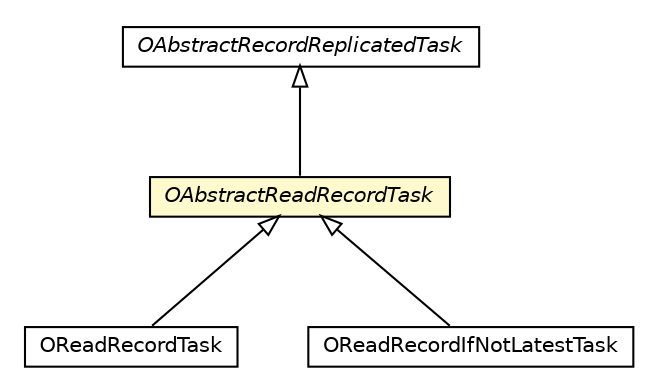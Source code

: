 #!/usr/local/bin/dot
#
# Class diagram 
# Generated by UMLGraph version R5_6-24-gf6e263 (http://www.umlgraph.org/)
#

digraph G {
	edge [fontname="Helvetica",fontsize=10,labelfontname="Helvetica",labelfontsize=10];
	node [fontname="Helvetica",fontsize=10,shape=plaintext];
	nodesep=0.25;
	ranksep=0.5;
	// com.orientechnologies.orient.server.distributed.task.OAbstractRecordReplicatedTask
	c552409 [label=<<table title="com.orientechnologies.orient.server.distributed.task.OAbstractRecordReplicatedTask" border="0" cellborder="1" cellspacing="0" cellpadding="2" port="p" href="../../task/OAbstractRecordReplicatedTask.html">
		<tr><td><table border="0" cellspacing="0" cellpadding="1">
<tr><td align="center" balign="center"><font face="Helvetica-Oblique"> OAbstractRecordReplicatedTask </font></td></tr>
		</table></td></tr>
		</table>>, URL="../../task/OAbstractRecordReplicatedTask.html", fontname="Helvetica", fontcolor="black", fontsize=10.0];
	// com.orientechnologies.orient.server.distributed.impl.task.OReadRecordTask
	c552644 [label=<<table title="com.orientechnologies.orient.server.distributed.impl.task.OReadRecordTask" border="0" cellborder="1" cellspacing="0" cellpadding="2" port="p" href="./OReadRecordTask.html">
		<tr><td><table border="0" cellspacing="0" cellpadding="1">
<tr><td align="center" balign="center"> OReadRecordTask </td></tr>
		</table></td></tr>
		</table>>, URL="./OReadRecordTask.html", fontname="Helvetica", fontcolor="black", fontsize=10.0];
	// com.orientechnologies.orient.server.distributed.impl.task.OReadRecordIfNotLatestTask
	c552670 [label=<<table title="com.orientechnologies.orient.server.distributed.impl.task.OReadRecordIfNotLatestTask" border="0" cellborder="1" cellspacing="0" cellpadding="2" port="p" href="./OReadRecordIfNotLatestTask.html">
		<tr><td><table border="0" cellspacing="0" cellpadding="1">
<tr><td align="center" balign="center"> OReadRecordIfNotLatestTask </td></tr>
		</table></td></tr>
		</table>>, URL="./OReadRecordIfNotLatestTask.html", fontname="Helvetica", fontcolor="black", fontsize=10.0];
	// com.orientechnologies.orient.server.distributed.impl.task.OAbstractReadRecordTask
	c552672 [label=<<table title="com.orientechnologies.orient.server.distributed.impl.task.OAbstractReadRecordTask" border="0" cellborder="1" cellspacing="0" cellpadding="2" port="p" bgcolor="lemonChiffon" href="./OAbstractReadRecordTask.html">
		<tr><td><table border="0" cellspacing="0" cellpadding="1">
<tr><td align="center" balign="center"><font face="Helvetica-Oblique"> OAbstractReadRecordTask </font></td></tr>
		</table></td></tr>
		</table>>, URL="./OAbstractReadRecordTask.html", fontname="Helvetica", fontcolor="black", fontsize=10.0];
	//com.orientechnologies.orient.server.distributed.impl.task.OReadRecordTask extends com.orientechnologies.orient.server.distributed.impl.task.OAbstractReadRecordTask
	c552672:p -> c552644:p [dir=back,arrowtail=empty];
	//com.orientechnologies.orient.server.distributed.impl.task.OReadRecordIfNotLatestTask extends com.orientechnologies.orient.server.distributed.impl.task.OAbstractReadRecordTask
	c552672:p -> c552670:p [dir=back,arrowtail=empty];
	//com.orientechnologies.orient.server.distributed.impl.task.OAbstractReadRecordTask extends com.orientechnologies.orient.server.distributed.task.OAbstractRecordReplicatedTask
	c552409:p -> c552672:p [dir=back,arrowtail=empty];
}

